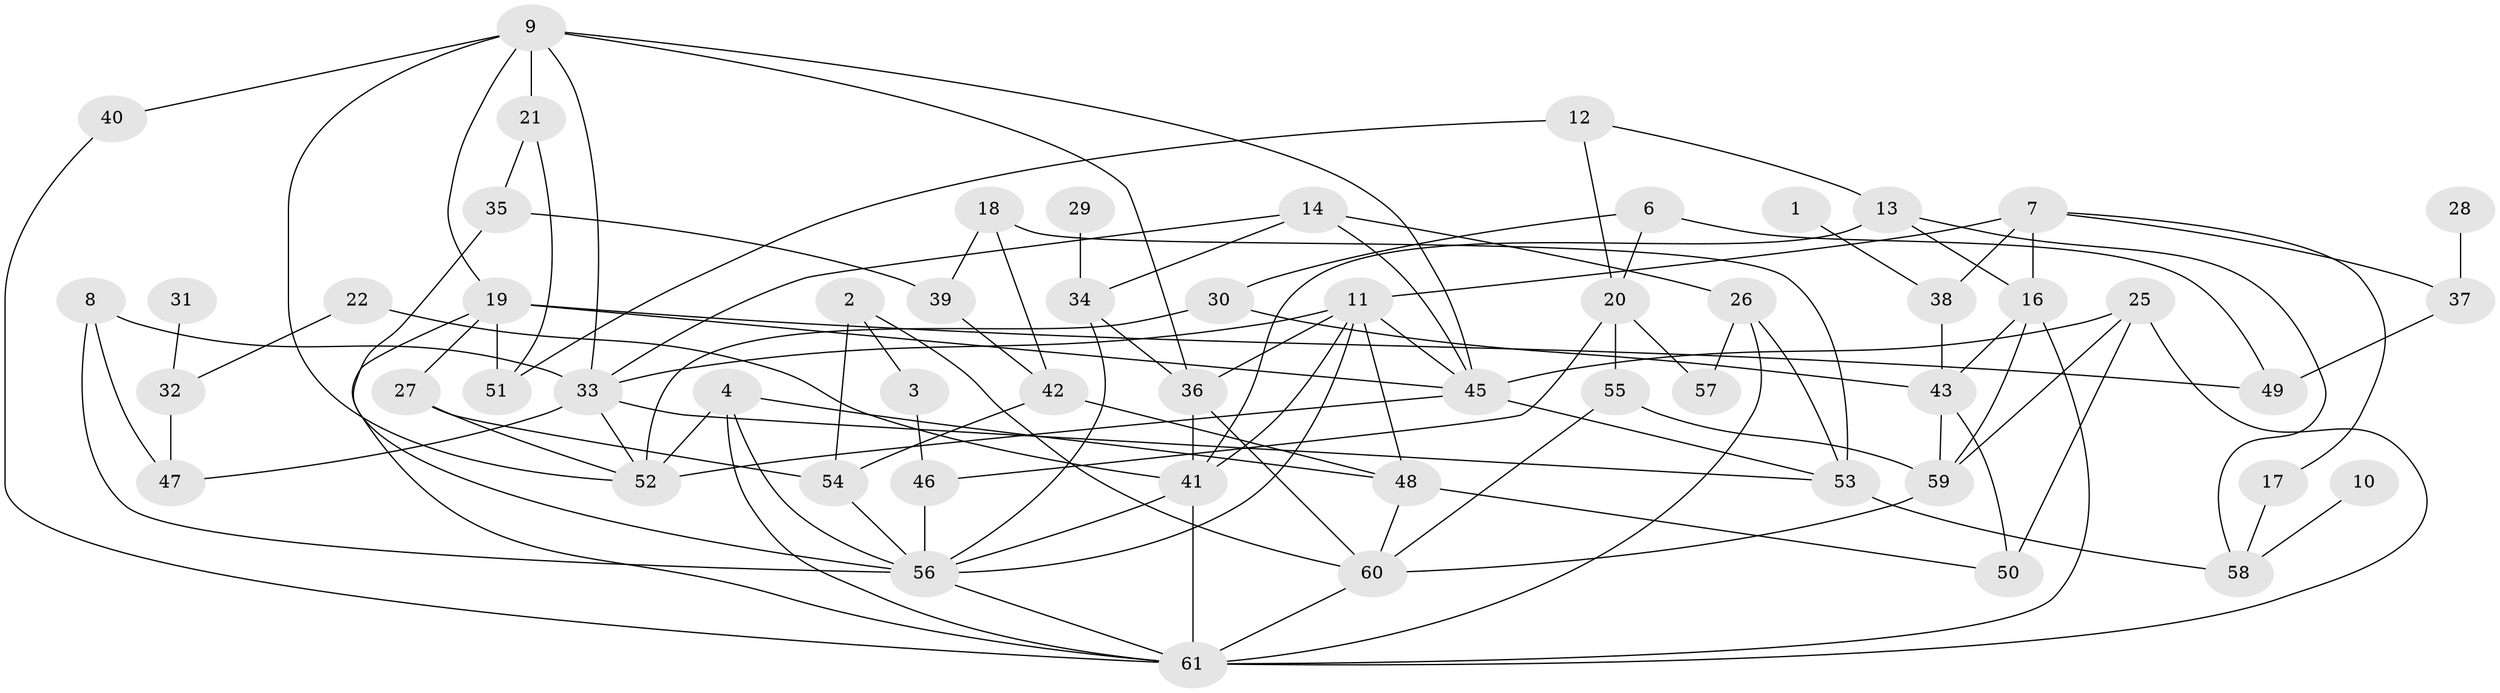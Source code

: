 // original degree distribution, {4: 0.1935483870967742, 3: 0.24193548387096775, 1: 0.1774193548387097, 5: 0.08870967741935484, 2: 0.1935483870967742, 6: 0.04838709677419355, 0: 0.04838709677419355, 7: 0.008064516129032258}
// Generated by graph-tools (version 1.1) at 2025/00/03/09/25 03:00:41]
// undirected, 56 vertices, 109 edges
graph export_dot {
graph [start="1"]
  node [color=gray90,style=filled];
  1;
  2;
  3;
  4;
  6;
  7;
  8;
  9;
  10;
  11;
  12;
  13;
  14;
  16;
  17;
  18;
  19;
  20;
  21;
  22;
  25;
  26;
  27;
  28;
  29;
  30;
  31;
  32;
  33;
  34;
  35;
  36;
  37;
  38;
  39;
  40;
  41;
  42;
  43;
  45;
  46;
  47;
  48;
  49;
  50;
  51;
  52;
  53;
  54;
  55;
  56;
  57;
  58;
  59;
  60;
  61;
  1 -- 38 [weight=1.0];
  2 -- 3 [weight=2.0];
  2 -- 54 [weight=1.0];
  2 -- 60 [weight=1.0];
  3 -- 46 [weight=1.0];
  4 -- 48 [weight=1.0];
  4 -- 52 [weight=1.0];
  4 -- 56 [weight=1.0];
  4 -- 61 [weight=1.0];
  6 -- 20 [weight=1.0];
  6 -- 30 [weight=1.0];
  6 -- 49 [weight=1.0];
  7 -- 11 [weight=1.0];
  7 -- 16 [weight=1.0];
  7 -- 17 [weight=1.0];
  7 -- 37 [weight=1.0];
  7 -- 38 [weight=1.0];
  8 -- 33 [weight=1.0];
  8 -- 47 [weight=1.0];
  8 -- 56 [weight=1.0];
  9 -- 19 [weight=1.0];
  9 -- 21 [weight=1.0];
  9 -- 33 [weight=1.0];
  9 -- 36 [weight=1.0];
  9 -- 40 [weight=1.0];
  9 -- 45 [weight=1.0];
  9 -- 52 [weight=1.0];
  10 -- 58 [weight=1.0];
  11 -- 33 [weight=1.0];
  11 -- 36 [weight=1.0];
  11 -- 41 [weight=1.0];
  11 -- 45 [weight=1.0];
  11 -- 48 [weight=1.0];
  11 -- 56 [weight=1.0];
  12 -- 13 [weight=1.0];
  12 -- 20 [weight=1.0];
  12 -- 51 [weight=1.0];
  13 -- 16 [weight=1.0];
  13 -- 41 [weight=2.0];
  13 -- 58 [weight=1.0];
  14 -- 26 [weight=1.0];
  14 -- 33 [weight=1.0];
  14 -- 34 [weight=1.0];
  14 -- 45 [weight=1.0];
  16 -- 43 [weight=1.0];
  16 -- 59 [weight=1.0];
  16 -- 61 [weight=1.0];
  17 -- 58 [weight=1.0];
  18 -- 39 [weight=1.0];
  18 -- 42 [weight=1.0];
  18 -- 53 [weight=1.0];
  19 -- 27 [weight=1.0];
  19 -- 45 [weight=1.0];
  19 -- 49 [weight=1.0];
  19 -- 51 [weight=1.0];
  19 -- 61 [weight=1.0];
  20 -- 46 [weight=1.0];
  20 -- 55 [weight=1.0];
  20 -- 57 [weight=1.0];
  21 -- 35 [weight=1.0];
  21 -- 51 [weight=1.0];
  22 -- 32 [weight=1.0];
  22 -- 41 [weight=1.0];
  25 -- 45 [weight=1.0];
  25 -- 50 [weight=1.0];
  25 -- 59 [weight=1.0];
  25 -- 61 [weight=1.0];
  26 -- 53 [weight=1.0];
  26 -- 57 [weight=1.0];
  26 -- 61 [weight=1.0];
  27 -- 52 [weight=1.0];
  27 -- 54 [weight=1.0];
  28 -- 37 [weight=1.0];
  29 -- 34 [weight=1.0];
  30 -- 43 [weight=1.0];
  30 -- 52 [weight=2.0];
  31 -- 32 [weight=1.0];
  32 -- 47 [weight=1.0];
  33 -- 47 [weight=1.0];
  33 -- 52 [weight=1.0];
  33 -- 53 [weight=1.0];
  34 -- 36 [weight=1.0];
  34 -- 56 [weight=1.0];
  35 -- 39 [weight=1.0];
  35 -- 56 [weight=1.0];
  36 -- 41 [weight=2.0];
  36 -- 60 [weight=1.0];
  37 -- 49 [weight=1.0];
  38 -- 43 [weight=1.0];
  39 -- 42 [weight=1.0];
  40 -- 61 [weight=1.0];
  41 -- 56 [weight=1.0];
  41 -- 61 [weight=1.0];
  42 -- 48 [weight=2.0];
  42 -- 54 [weight=1.0];
  43 -- 50 [weight=1.0];
  43 -- 59 [weight=1.0];
  45 -- 52 [weight=1.0];
  45 -- 53 [weight=1.0];
  46 -- 56 [weight=1.0];
  48 -- 50 [weight=1.0];
  48 -- 60 [weight=1.0];
  53 -- 58 [weight=1.0];
  54 -- 56 [weight=1.0];
  55 -- 59 [weight=1.0];
  55 -- 60 [weight=1.0];
  56 -- 61 [weight=1.0];
  59 -- 60 [weight=1.0];
  60 -- 61 [weight=1.0];
}
